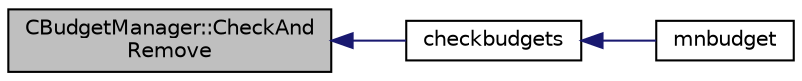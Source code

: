 digraph "CBudgetManager::CheckAndRemove"
{
  edge [fontname="Helvetica",fontsize="10",labelfontname="Helvetica",labelfontsize="10"];
  node [fontname="Helvetica",fontsize="10",shape=record];
  rankdir="LR";
  Node48 [label="CBudgetManager::CheckAnd\lRemove",height=0.2,width=0.4,color="black", fillcolor="grey75", style="filled", fontcolor="black"];
  Node48 -> Node49 [dir="back",color="midnightblue",fontsize="10",style="solid",fontname="Helvetica"];
  Node49 [label="checkbudgets",height=0.2,width=0.4,color="black", fillcolor="white", style="filled",URL="$rpcmasternode-budget_8cpp.html#a0601e0964bd87f64db3b3ebdad845f26"];
  Node49 -> Node50 [dir="back",color="midnightblue",fontsize="10",style="solid",fontname="Helvetica"];
  Node50 [label="mnbudget",height=0.2,width=0.4,color="black", fillcolor="white", style="filled",URL="$rpcmasternode-budget_8cpp.html#aeabbf924be4d2ce4bedb28a394e1fc6b"];
}
